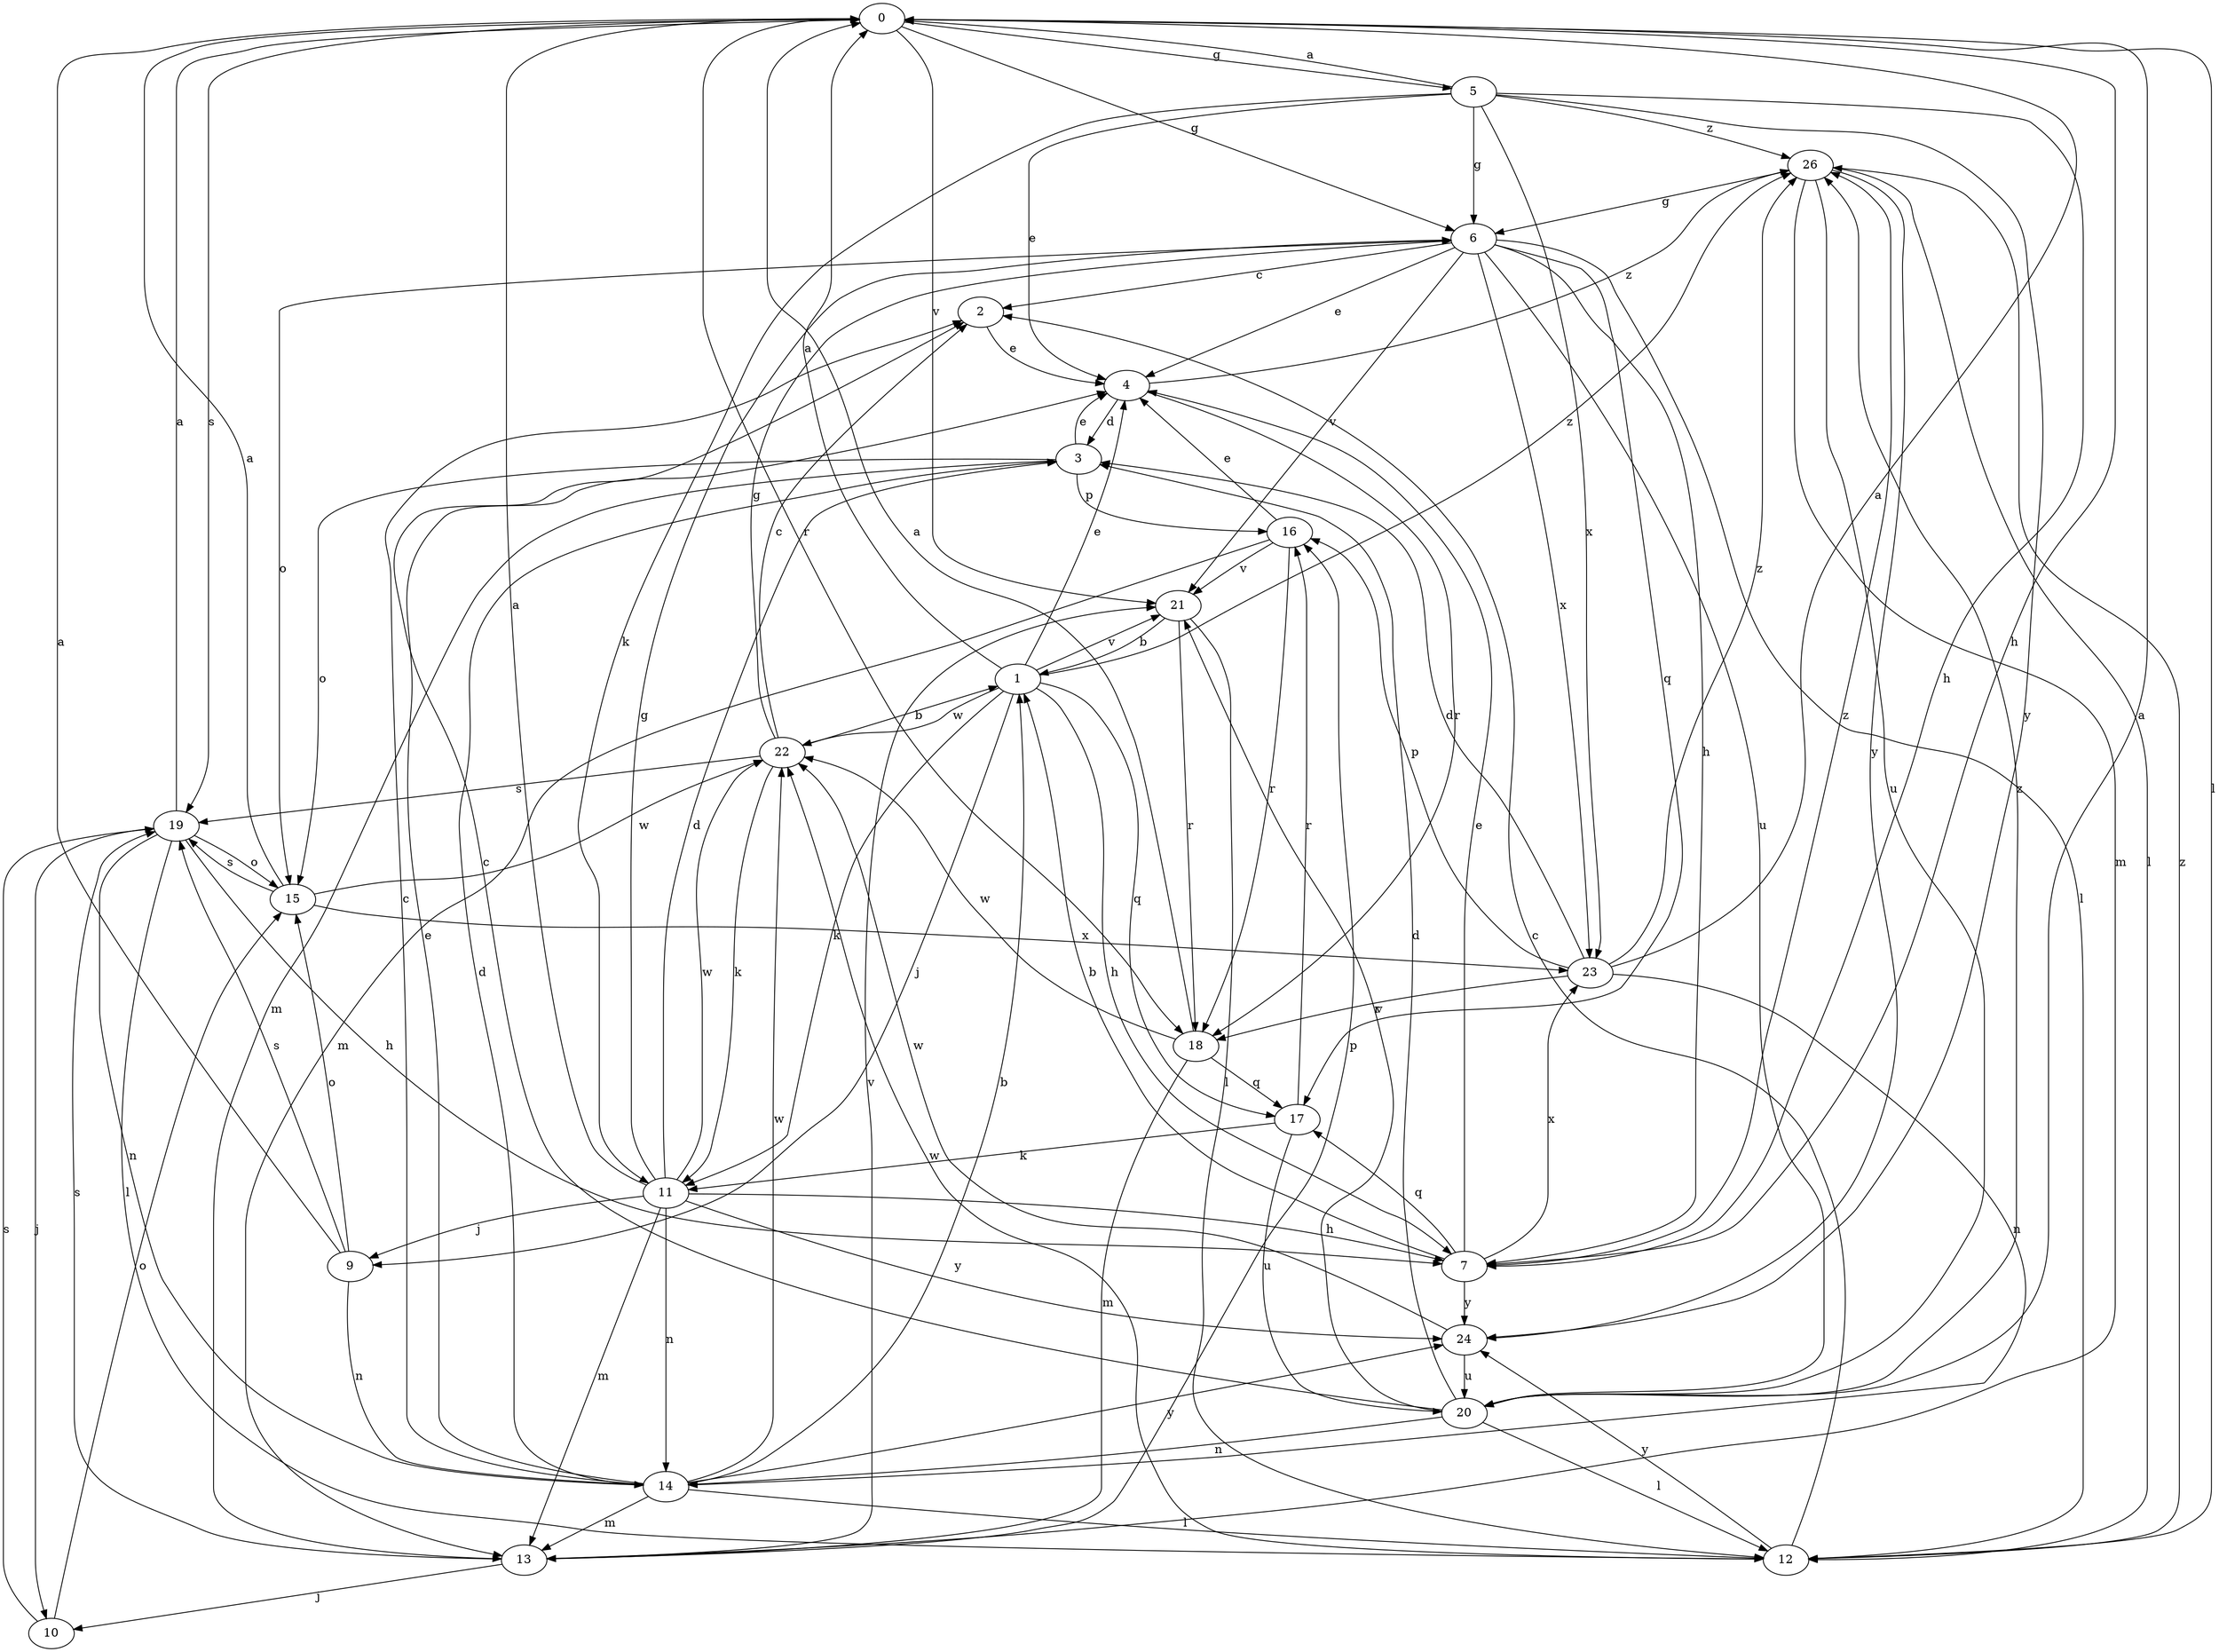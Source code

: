 strict digraph  {
0;
1;
2;
3;
4;
5;
6;
7;
9;
10;
11;
12;
13;
14;
15;
16;
17;
18;
19;
20;
21;
22;
23;
24;
26;
0 -> 5  [label=g];
0 -> 6  [label=g];
0 -> 7  [label=h];
0 -> 12  [label=l];
0 -> 18  [label=r];
0 -> 19  [label=s];
0 -> 21  [label=v];
1 -> 0  [label=a];
1 -> 4  [label=e];
1 -> 7  [label=h];
1 -> 9  [label=j];
1 -> 11  [label=k];
1 -> 17  [label=q];
1 -> 21  [label=v];
1 -> 22  [label=w];
1 -> 26  [label=z];
2 -> 4  [label=e];
3 -> 4  [label=e];
3 -> 13  [label=m];
3 -> 15  [label=o];
3 -> 16  [label=p];
4 -> 3  [label=d];
4 -> 18  [label=r];
4 -> 26  [label=z];
5 -> 0  [label=a];
5 -> 4  [label=e];
5 -> 6  [label=g];
5 -> 7  [label=h];
5 -> 11  [label=k];
5 -> 23  [label=x];
5 -> 24  [label=y];
5 -> 26  [label=z];
6 -> 2  [label=c];
6 -> 4  [label=e];
6 -> 7  [label=h];
6 -> 12  [label=l];
6 -> 15  [label=o];
6 -> 17  [label=q];
6 -> 20  [label=u];
6 -> 21  [label=v];
6 -> 23  [label=x];
7 -> 1  [label=b];
7 -> 4  [label=e];
7 -> 17  [label=q];
7 -> 23  [label=x];
7 -> 24  [label=y];
7 -> 26  [label=z];
9 -> 0  [label=a];
9 -> 14  [label=n];
9 -> 15  [label=o];
9 -> 19  [label=s];
10 -> 15  [label=o];
10 -> 19  [label=s];
11 -> 0  [label=a];
11 -> 3  [label=d];
11 -> 6  [label=g];
11 -> 7  [label=h];
11 -> 9  [label=j];
11 -> 13  [label=m];
11 -> 14  [label=n];
11 -> 22  [label=w];
11 -> 24  [label=y];
12 -> 2  [label=c];
12 -> 22  [label=w];
12 -> 24  [label=y];
12 -> 26  [label=z];
13 -> 10  [label=j];
13 -> 16  [label=p];
13 -> 19  [label=s];
13 -> 21  [label=v];
14 -> 1  [label=b];
14 -> 2  [label=c];
14 -> 3  [label=d];
14 -> 4  [label=e];
14 -> 12  [label=l];
14 -> 13  [label=m];
14 -> 22  [label=w];
14 -> 24  [label=y];
15 -> 0  [label=a];
15 -> 19  [label=s];
15 -> 22  [label=w];
15 -> 23  [label=x];
16 -> 4  [label=e];
16 -> 13  [label=m];
16 -> 18  [label=r];
16 -> 21  [label=v];
17 -> 11  [label=k];
17 -> 16  [label=r];
17 -> 20  [label=u];
18 -> 0  [label=a];
18 -> 13  [label=m];
18 -> 17  [label=q];
18 -> 22  [label=w];
19 -> 0  [label=a];
19 -> 7  [label=h];
19 -> 10  [label=j];
19 -> 12  [label=l];
19 -> 14  [label=n];
19 -> 15  [label=o];
20 -> 0  [label=a];
20 -> 2  [label=c];
20 -> 3  [label=d];
20 -> 12  [label=l];
20 -> 14  [label=n];
20 -> 21  [label=v];
20 -> 26  [label=z];
21 -> 1  [label=b];
21 -> 12  [label=l];
21 -> 18  [label=r];
22 -> 1  [label=b];
22 -> 2  [label=c];
22 -> 6  [label=g];
22 -> 11  [label=k];
22 -> 19  [label=s];
23 -> 0  [label=a];
23 -> 3  [label=d];
23 -> 14  [label=n];
23 -> 16  [label=p];
23 -> 18  [label=r];
23 -> 26  [label=z];
24 -> 20  [label=u];
24 -> 22  [label=w];
26 -> 6  [label=g];
26 -> 12  [label=l];
26 -> 13  [label=m];
26 -> 20  [label=u];
26 -> 24  [label=y];
}
